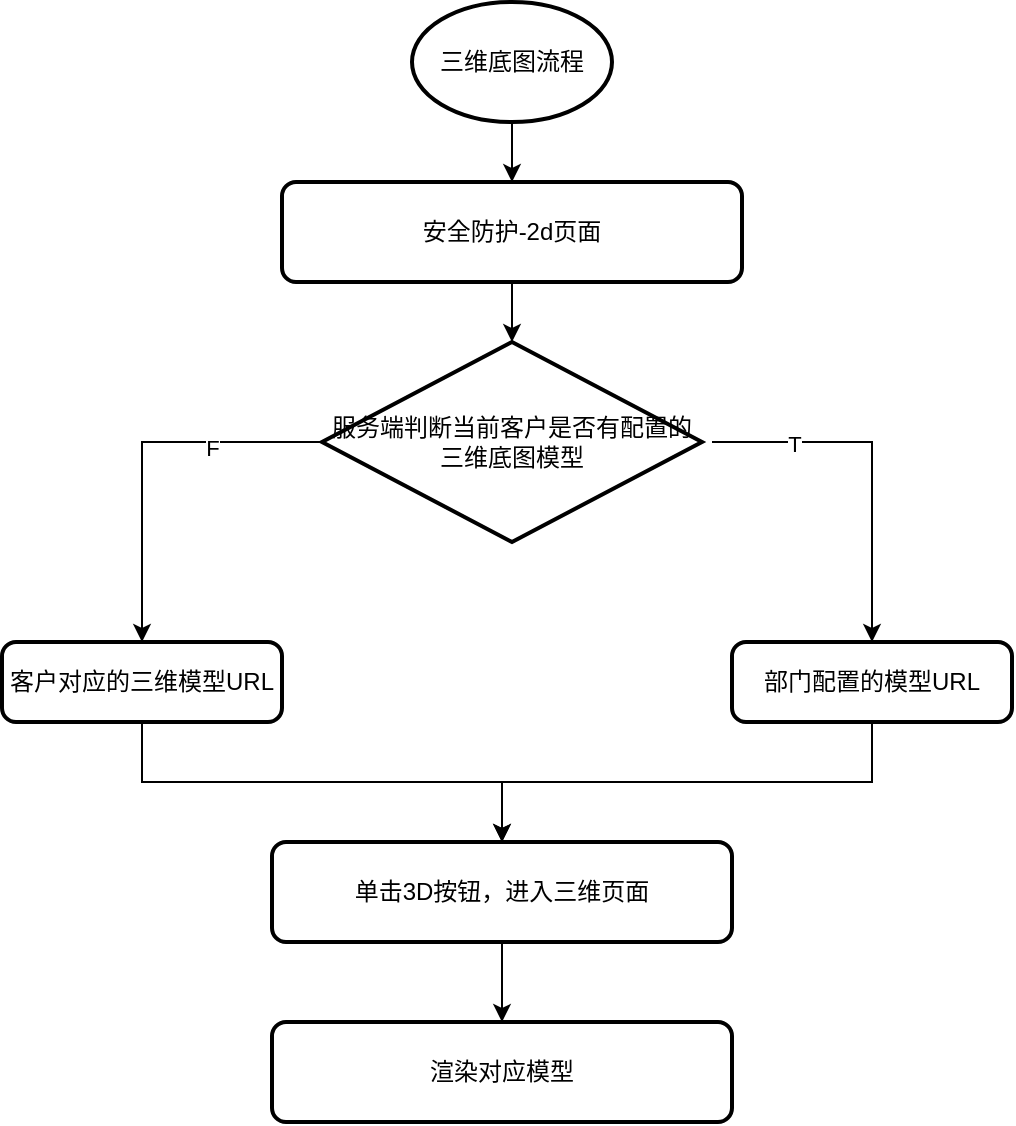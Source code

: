 <mxfile version="24.7.14">
  <diagram name="第 1 页" id="yQIq_TAa30lVAEhY_viH">
    <mxGraphModel dx="1434" dy="746" grid="1" gridSize="10" guides="1" tooltips="1" connect="1" arrows="1" fold="1" page="1" pageScale="1" pageWidth="827" pageHeight="1169" math="0" shadow="0">
      <root>
        <mxCell id="0" />
        <mxCell id="1" parent="0" />
        <mxCell id="Yx1r9xGc4Te5kbXB9CK3-17" style="edgeStyle=orthogonalEdgeStyle;rounded=0;orthogonalLoop=1;jettySize=auto;html=1;exitX=0.5;exitY=1;exitDx=0;exitDy=0;exitPerimeter=0;entryX=0.5;entryY=0;entryDx=0;entryDy=0;" edge="1" parent="1" source="Yx1r9xGc4Te5kbXB9CK3-1" target="Yx1r9xGc4Te5kbXB9CK3-2">
          <mxGeometry relative="1" as="geometry" />
        </mxCell>
        <mxCell id="Yx1r9xGc4Te5kbXB9CK3-1" value="三维底图流程" style="strokeWidth=2;html=1;shape=mxgraph.flowchart.start_1;whiteSpace=wrap;" vertex="1" parent="1">
          <mxGeometry x="310" y="50" width="100" height="60" as="geometry" />
        </mxCell>
        <mxCell id="Yx1r9xGc4Te5kbXB9CK3-18" style="edgeStyle=orthogonalEdgeStyle;rounded=0;orthogonalLoop=1;jettySize=auto;html=1;exitX=0.5;exitY=1;exitDx=0;exitDy=0;" edge="1" parent="1" source="Yx1r9xGc4Te5kbXB9CK3-2" target="Yx1r9xGc4Te5kbXB9CK3-3">
          <mxGeometry relative="1" as="geometry" />
        </mxCell>
        <mxCell id="Yx1r9xGc4Te5kbXB9CK3-2" value="安全防护-2d页面" style="rounded=1;whiteSpace=wrap;html=1;absoluteArcSize=1;arcSize=14;strokeWidth=2;" vertex="1" parent="1">
          <mxGeometry x="245" y="140" width="230" height="50" as="geometry" />
        </mxCell>
        <mxCell id="Yx1r9xGc4Te5kbXB9CK3-3" value="服务端判断当前客户是否有配置的三维底图模型" style="strokeWidth=2;html=1;shape=mxgraph.flowchart.decision;whiteSpace=wrap;" vertex="1" parent="1">
          <mxGeometry x="265" y="220" width="190" height="100" as="geometry" />
        </mxCell>
        <mxCell id="Yx1r9xGc4Te5kbXB9CK3-13" style="edgeStyle=orthogonalEdgeStyle;rounded=0;orthogonalLoop=1;jettySize=auto;html=1;exitX=0.5;exitY=1;exitDx=0;exitDy=0;entryX=0.5;entryY=0;entryDx=0;entryDy=0;" edge="1" parent="1" source="Yx1r9xGc4Te5kbXB9CK3-4" target="Yx1r9xGc4Te5kbXB9CK3-11">
          <mxGeometry relative="1" as="geometry" />
        </mxCell>
        <mxCell id="Yx1r9xGc4Te5kbXB9CK3-4" value="客户对应的三维模型URL" style="rounded=1;whiteSpace=wrap;html=1;absoluteArcSize=1;arcSize=14;strokeWidth=2;" vertex="1" parent="1">
          <mxGeometry x="105" y="370" width="140" height="40" as="geometry" />
        </mxCell>
        <mxCell id="Yx1r9xGc4Te5kbXB9CK3-15" style="edgeStyle=orthogonalEdgeStyle;rounded=0;orthogonalLoop=1;jettySize=auto;html=1;exitX=0.5;exitY=1;exitDx=0;exitDy=0;entryX=0.5;entryY=0;entryDx=0;entryDy=0;" edge="1" parent="1" source="Yx1r9xGc4Te5kbXB9CK3-5" target="Yx1r9xGc4Te5kbXB9CK3-11">
          <mxGeometry relative="1" as="geometry" />
        </mxCell>
        <mxCell id="Yx1r9xGc4Te5kbXB9CK3-5" value="部门配置的模型URL" style="rounded=1;whiteSpace=wrap;html=1;absoluteArcSize=1;arcSize=14;strokeWidth=2;" vertex="1" parent="1">
          <mxGeometry x="470" y="370" width="140" height="40" as="geometry" />
        </mxCell>
        <mxCell id="Yx1r9xGc4Te5kbXB9CK3-6" value="" style="endArrow=classic;html=1;rounded=0;entryX=0.5;entryY=0;entryDx=0;entryDy=0;exitX=0;exitY=0.5;exitDx=0;exitDy=0;exitPerimeter=0;" edge="1" parent="1" source="Yx1r9xGc4Te5kbXB9CK3-3" target="Yx1r9xGc4Te5kbXB9CK3-4">
          <mxGeometry width="50" height="50" relative="1" as="geometry">
            <mxPoint x="180" y="270" as="sourcePoint" />
            <mxPoint x="230" y="220" as="targetPoint" />
            <Array as="points">
              <mxPoint x="175" y="270" />
            </Array>
          </mxGeometry>
        </mxCell>
        <mxCell id="Yx1r9xGc4Te5kbXB9CK3-9" value="F" style="edgeLabel;html=1;align=center;verticalAlign=middle;resizable=0;points=[];" vertex="1" connectable="0" parent="Yx1r9xGc4Te5kbXB9CK3-6">
          <mxGeometry x="-0.421" y="3" relative="1" as="geometry">
            <mxPoint as="offset" />
          </mxGeometry>
        </mxCell>
        <mxCell id="Yx1r9xGc4Te5kbXB9CK3-7" value="" style="endArrow=classic;html=1;rounded=0;entryX=0.5;entryY=0;entryDx=0;entryDy=0;" edge="1" parent="1" target="Yx1r9xGc4Te5kbXB9CK3-5">
          <mxGeometry width="50" height="50" relative="1" as="geometry">
            <mxPoint x="460" y="270" as="sourcePoint" />
            <mxPoint x="540" y="360" as="targetPoint" />
            <Array as="points">
              <mxPoint x="540" y="270" />
            </Array>
          </mxGeometry>
        </mxCell>
        <mxCell id="Yx1r9xGc4Te5kbXB9CK3-10" value="T" style="edgeLabel;html=1;align=center;verticalAlign=middle;resizable=0;points=[];" vertex="1" connectable="0" parent="Yx1r9xGc4Te5kbXB9CK3-7">
          <mxGeometry x="-0.544" y="-1" relative="1" as="geometry">
            <mxPoint as="offset" />
          </mxGeometry>
        </mxCell>
        <mxCell id="Yx1r9xGc4Te5kbXB9CK3-16" style="edgeStyle=orthogonalEdgeStyle;rounded=0;orthogonalLoop=1;jettySize=auto;html=1;exitX=0.5;exitY=1;exitDx=0;exitDy=0;" edge="1" parent="1" source="Yx1r9xGc4Te5kbXB9CK3-11" target="Yx1r9xGc4Te5kbXB9CK3-12">
          <mxGeometry relative="1" as="geometry" />
        </mxCell>
        <mxCell id="Yx1r9xGc4Te5kbXB9CK3-11" value="单击3D按钮，进入三维页面" style="rounded=1;whiteSpace=wrap;html=1;absoluteArcSize=1;arcSize=14;strokeWidth=2;" vertex="1" parent="1">
          <mxGeometry x="240" y="470" width="230" height="50" as="geometry" />
        </mxCell>
        <mxCell id="Yx1r9xGc4Te5kbXB9CK3-12" value="渲染对应模型" style="rounded=1;whiteSpace=wrap;html=1;absoluteArcSize=1;arcSize=14;strokeWidth=2;" vertex="1" parent="1">
          <mxGeometry x="240" y="560" width="230" height="50" as="geometry" />
        </mxCell>
      </root>
    </mxGraphModel>
  </diagram>
</mxfile>
